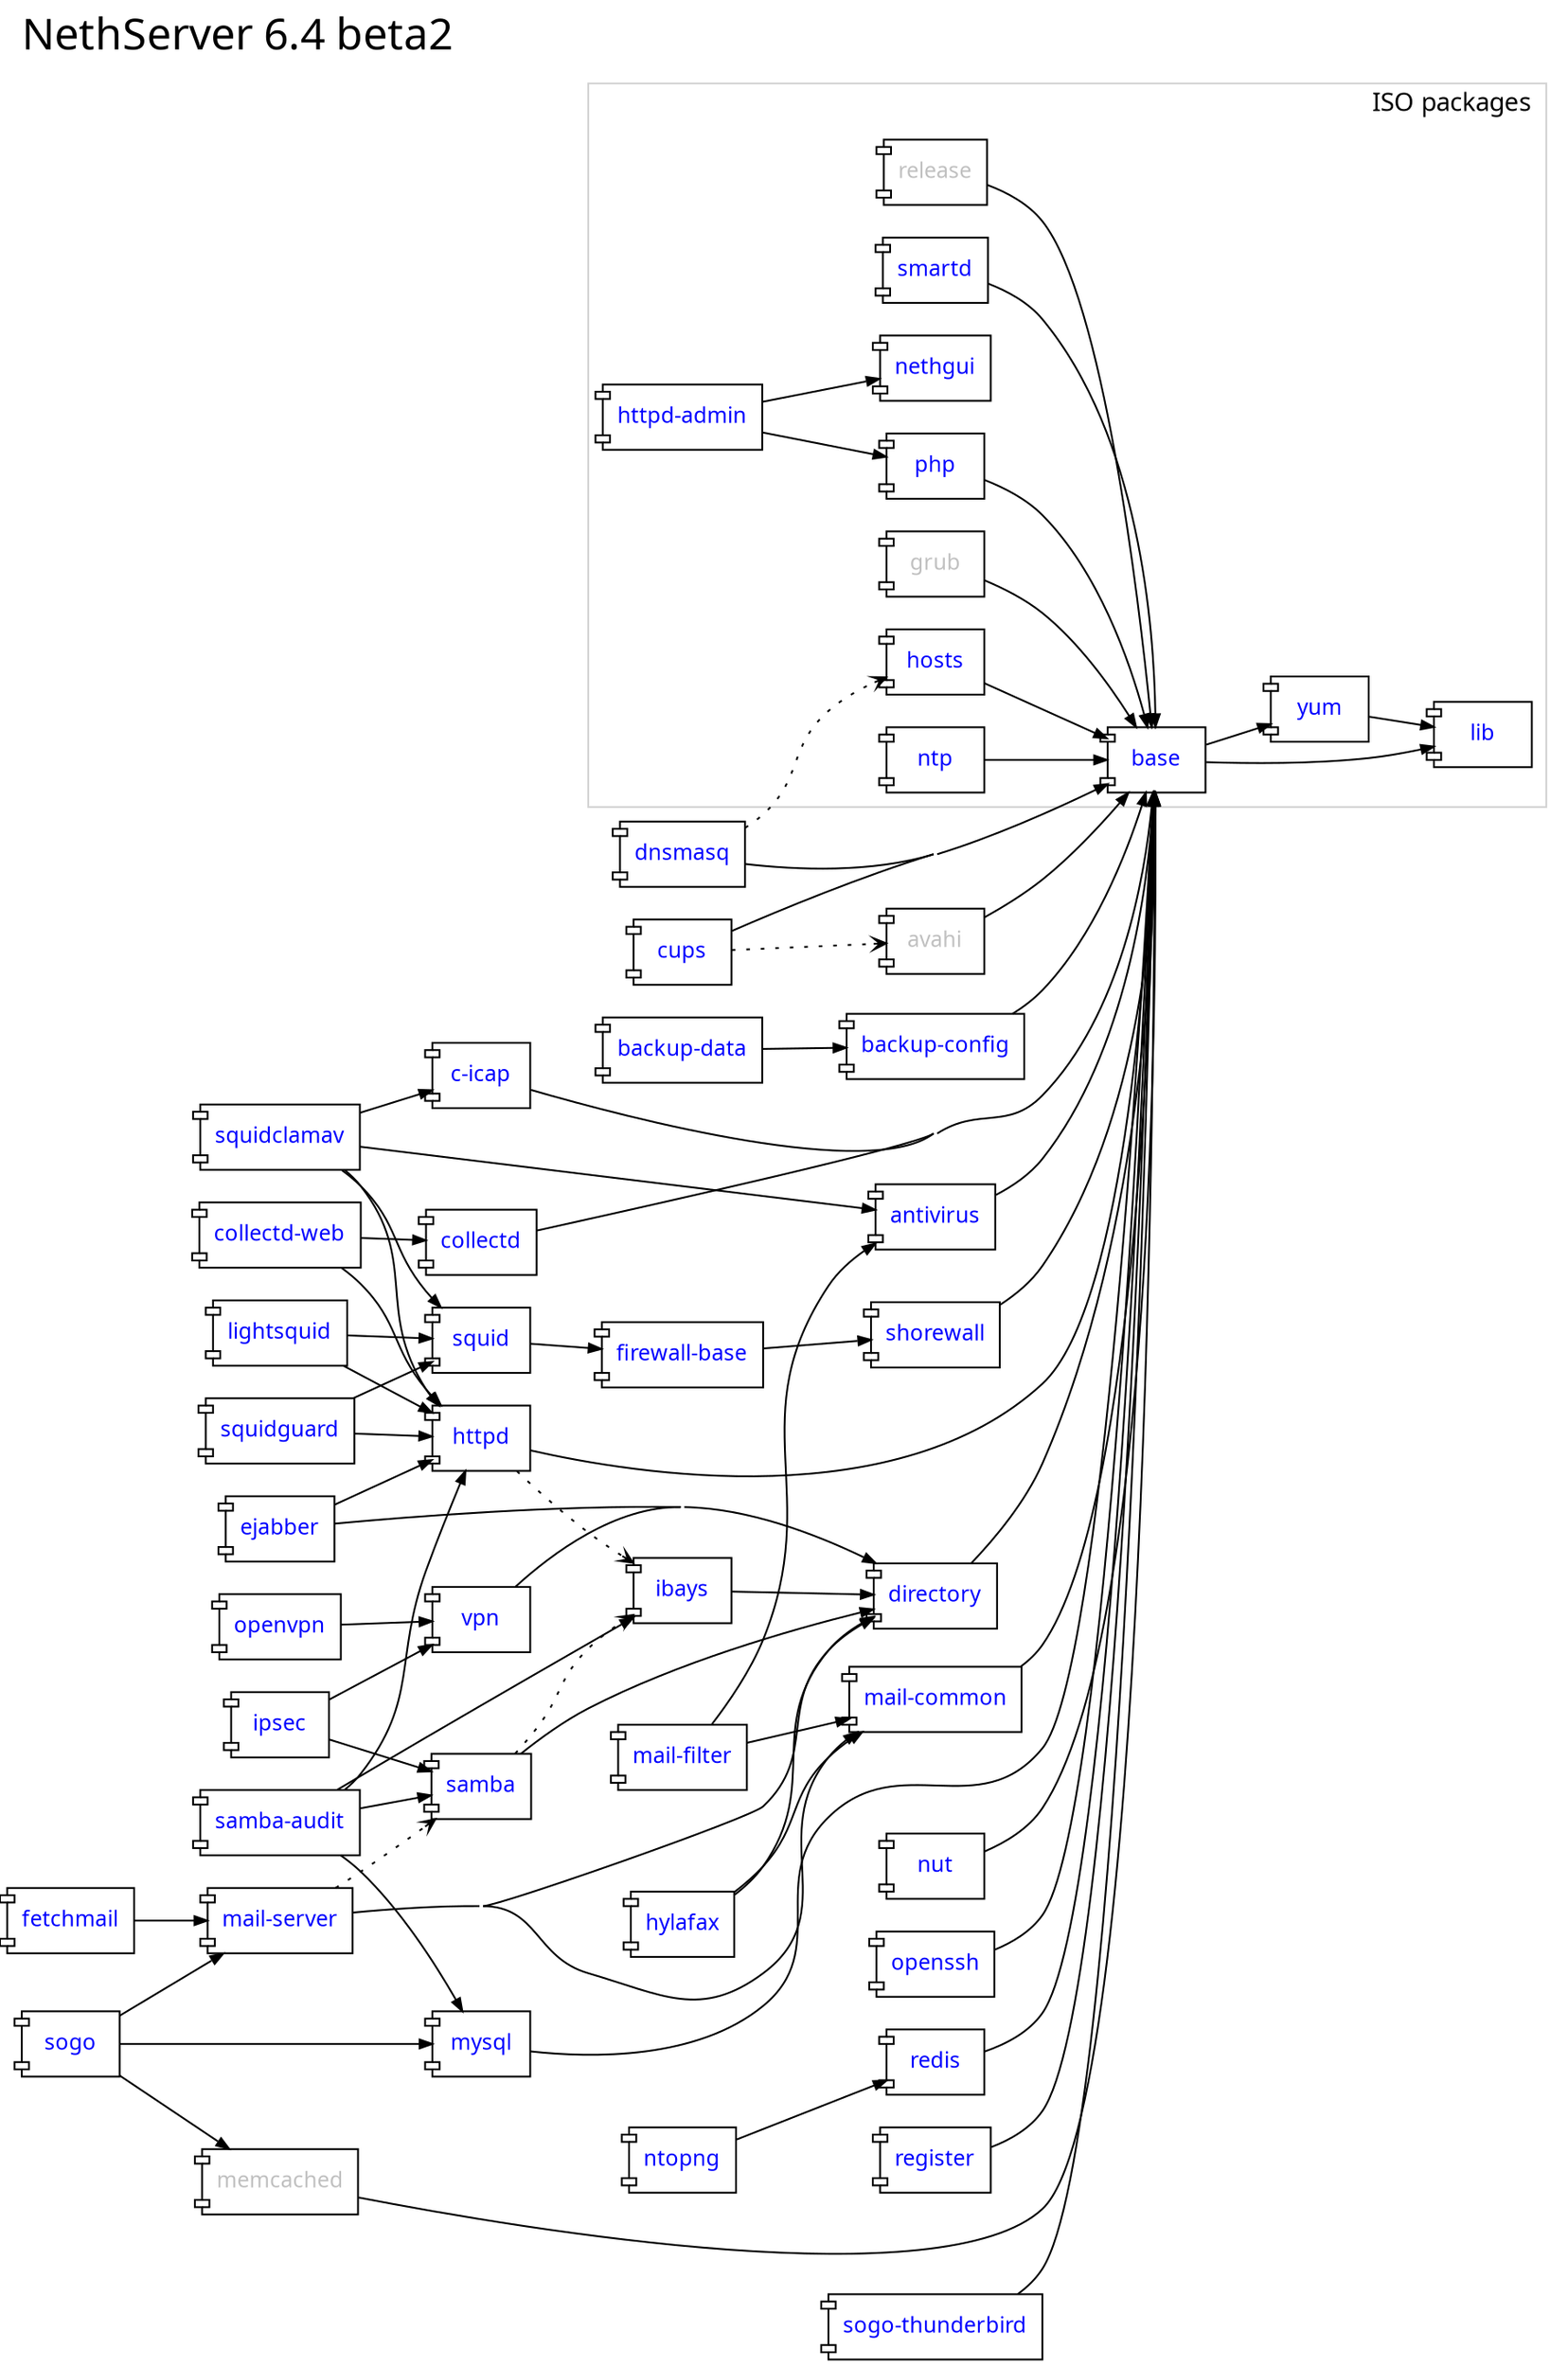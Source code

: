 digraph "v6.4-beta2" {
	rankdir = "LR";
	compound = true;
	concentrate = true;
	label="NethServer 6.4 beta2";
	fontsize = 24.0
	labelloc = "t";
	labeljust = "l";
	fontname="sans-serif";
	

	node [shape="component",fontname="sans-serif",fontcolor=blue,fontsize=12.0];
	edge [arrowsize=0.7];

	subgraph {
		antivirus [URL="http://dev.nethserver.org/projects/nethserver/wiki/nethserver-antivirus"];
		avahi [fontcolor=gray];
		backup_config [label="backup-config",URL="http://dev.nethserver.org/projects/nethserver/wiki/nethserver-backup"];
		backup_data [label="backup-data",URL="http://dev.nethserver.org/projects/nethserver/wiki/nethserver-backup"];   
		c_icap [label="c-icap",URL="http://dev.nethserver.org/projects/nethserver/wiki/nethserver-c-icap"];
		collectd [URL="http://dev.nethserver.org/projects/nethserver/wiki/nethserver-collectd"];
		collectd_web [label="collectd-web",URL="http://dev.nethserver.org/projects/nethserver/wiki/nethserver-collectd-web"];
		cups [URL="http://dev.nethserver.org/projects/nethserver-cups/wiki/nethserver-cups"];
		directory [URL="http://dev.nethserver.org/projects/nethserver/wiki/nethserver-directory"];
		dnsmasq [URL="http://dev.nethserver.org/projects/nethserver/wiki/nethserver-dnsmasq"];
		ejabber [URL="http://dev.nethserver.org/projects/nethserver-ejabberd/wiki/nethserver-ejabberd"];
		fetchmail [URL="http://dev.nethserver.org/projects/nethserver-fetchmail/wiki/nethserver-fetchmail"];
		firewall_base [label="firewall-base",URL="http://dev.nethserver.org/projects/nethserver-ejabberd/wiki/nethserver-firewall-base"];
		httpd [URL="http://dev.nethserver.org/projects/nethserver/wiki/nethserver-httpd"];
		hylafax [URL="http://dev.nethserver.org/projects/nethserver-hylafax/wiki/nethserver-hylafax"];
		ibays [URL="http://dev.nethserver.org/projects/nethserver/wiki/nethserver-ibays"];
		ipsec [URL="http://dev.nethserver.org/projects/nethserver/wiki/nethserver-ipsec"];    
		lightsquid [URL="http://dev.nethserver.org/projects/nethserver/wiki/nethserver-lightsquid"];
		mail_common [label="mail-common",URL="http://dev.nethserver.org/projects/nethserver/wiki/nethserver-mail-common"];
		mail_filter [label="mail-filter",URL="http://dev.nethserver.org/projects/nethserver/wiki/nethserver-mail-filter"];
		mail_server [label="mail-server",URL="http://dev.nethserver.org/projects/nethserver/wiki/nethserver-mail-server"];
		memcached [fontcolor=gray];
		mysql [URL="http://dev.nethserver.org/projects/nethserver/wiki/nethserver-mysql"];
		ntopng [URL="http://dev.nethserver.org/projects/nethserver/wiki/nethserver-ntopng"];
		nut [URL="http://dev.nethserver.org/projects/nethserver/wiki/nethserver-nut"];
		openssh [URL="http://dev.nethserver.org/projects/nethserver/wiki/nethserver-openssh"];
		openvpn [URL="http://dev.nethserver.org/projects/nethserver/wiki/nethserver-openvpn"];
		redis [URL="http://dev.nethserver.org/projects/nethserver/wiki/nethserver-redis"];
		register [URL="http://dev.nethserver.org/projects/nethserver/wiki/nethserver-register"];
		samba [URL="http://dev.nethserver.org/projects/nethserver/wiki/nethserver-samba"];
		samba_audit [label="samba-audit",URL="http://dev.nethserver.org/projects/nethserver/wiki/nethserver-samba-audit"];
		shorewall [URL="https://dev.nethserver.org/projects/nethserver/wiki/nethserver-shorewall"];        
		sogo [URL="https://dev.nethserver.org/projects/nethserver/wiki/nethserver-sogo"];
		sogo_thunderbird [label="sogo-thunderbird",URL="https://dev.nethserver.org/projects/nethserver/wiki/nethserver-sogo-thunderbird"];
		squid [URL="https://dev.nethserver.org/projects/nethserver/wiki/nethserver-squid"];
		squidclamav [URL="https://dev.nethserver.org/projects/nethserver/wiki/nethserver-squidclamav"];
		squidguard [URL="https://dev.nethserver.org/projects/nethserver/wiki/nethserver-squidguard"];
		vpn [URL="http://dev.nethserver.org/projects/nethserver/wiki/nethserver-vpn"];
		
		subgraph cluster_iso {
			label="ISO packages"
			color=lightgray
			labelloc = "t";
			labeljust = "r";
			fontsize = 14.0
			base [URL="http://dev.nethserver.org/projects/nethserver/wiki/nethserver-base"];
			grub [fontcolor=gray];
			hosts [URL="http://dev.nethserver.org/projects/nethserver/wiki/nethserver-hosts"];			
			httpd_admin [label="httpd-admin",URL="http://dev.nethserver.org/projects/nethserver/wiki/nethserver-httpd-admin"];
			lib [URL="http://dev.nethserver.org/projects/nethserver/wiki/nethserver-lib"];
			nethgui [URL="http://dev.nethserver.org/projects/nethgui"];
			ntp [URL="http://dev.nethserver.org/projects/nethserver/wiki/nethserver-ntp"];
			php [URL="http://dev.nethserver.org/projects/nethserver/wiki/nethserver-php"];			
			release [fontcolor=gray];
			smartd [URL="https://dev.nethserver.org/projects/nethserver/wiki/nethserver-smartd"];
			yum [URL="http://dev.nethserver.org/projects/nethserver/wiki/nethserver-yum"];
		}
	}

	
	antivirus -> base
	avahi -> base
	backup_config -> base
	backup_data -> backup_config
	base -> lib
	base -> yum
	yum -> lib
	c_icap -> base
	collectd -> base
	collectd_web -> collectd
	collectd_web -> httpd
	cups -> base
	directory -> base
	dnsmasq -> base
	ejabber -> directory
	ejabber -> httpd
	fetchmail -> mail_server
	firewall_base -> shorewall
	grub -> base
	hosts -> base
	httpd -> base
	httpd_admin -> nethgui
	httpd_admin -> php
	hylafax -> directory
	hylafax -> mail_common
	ibays -> directory
	ipsec -> vpn
	ipsec -> samba
	lightsquid -> httpd
	lightsquid -> squid
	mail_common -> base
	mail_filter -> antivirus
	mail_filter -> mail_common
	mail_server -> directory
	mail_server -> mail_common
	memcached -> base
	mysql -> base
	ntopng -> redis
	ntp -> base
	nut -> base
	openssh -> base
	openvpn -> vpn
	php -> base
	redis -> base
	register -> base
	release -> base
	samba -> directory
	samba_audit -> httpd
	samba_audit -> ibays
	samba_audit -> mysql
	samba_audit -> samba
	shorewall -> base
	smartd -> base
	sogo -> mail_server
	sogo -> memcached
	sogo -> mysql
	sogo_thunderbird -> base
	squid -> firewall_base
	squidclamav -> antivirus
	squidclamav -> c_icap
	squidclamav -> httpd
	squidclamav -> squid
	squidguard -> httpd
	squidguard -> squid
	vpn -> directory

	cups -> avahi [style=dotted,arrowhead=vee];
	dnsmasq -> hosts [style=dotted,arrowhead=vee];
	httpd -> ibays [style=dotted,arrowhead=vee];
	mail_server -> samba [style=dotted,arrowhead=vee];    
	samba -> ibays [style=dotted,arrowhead=vee];
	
}

